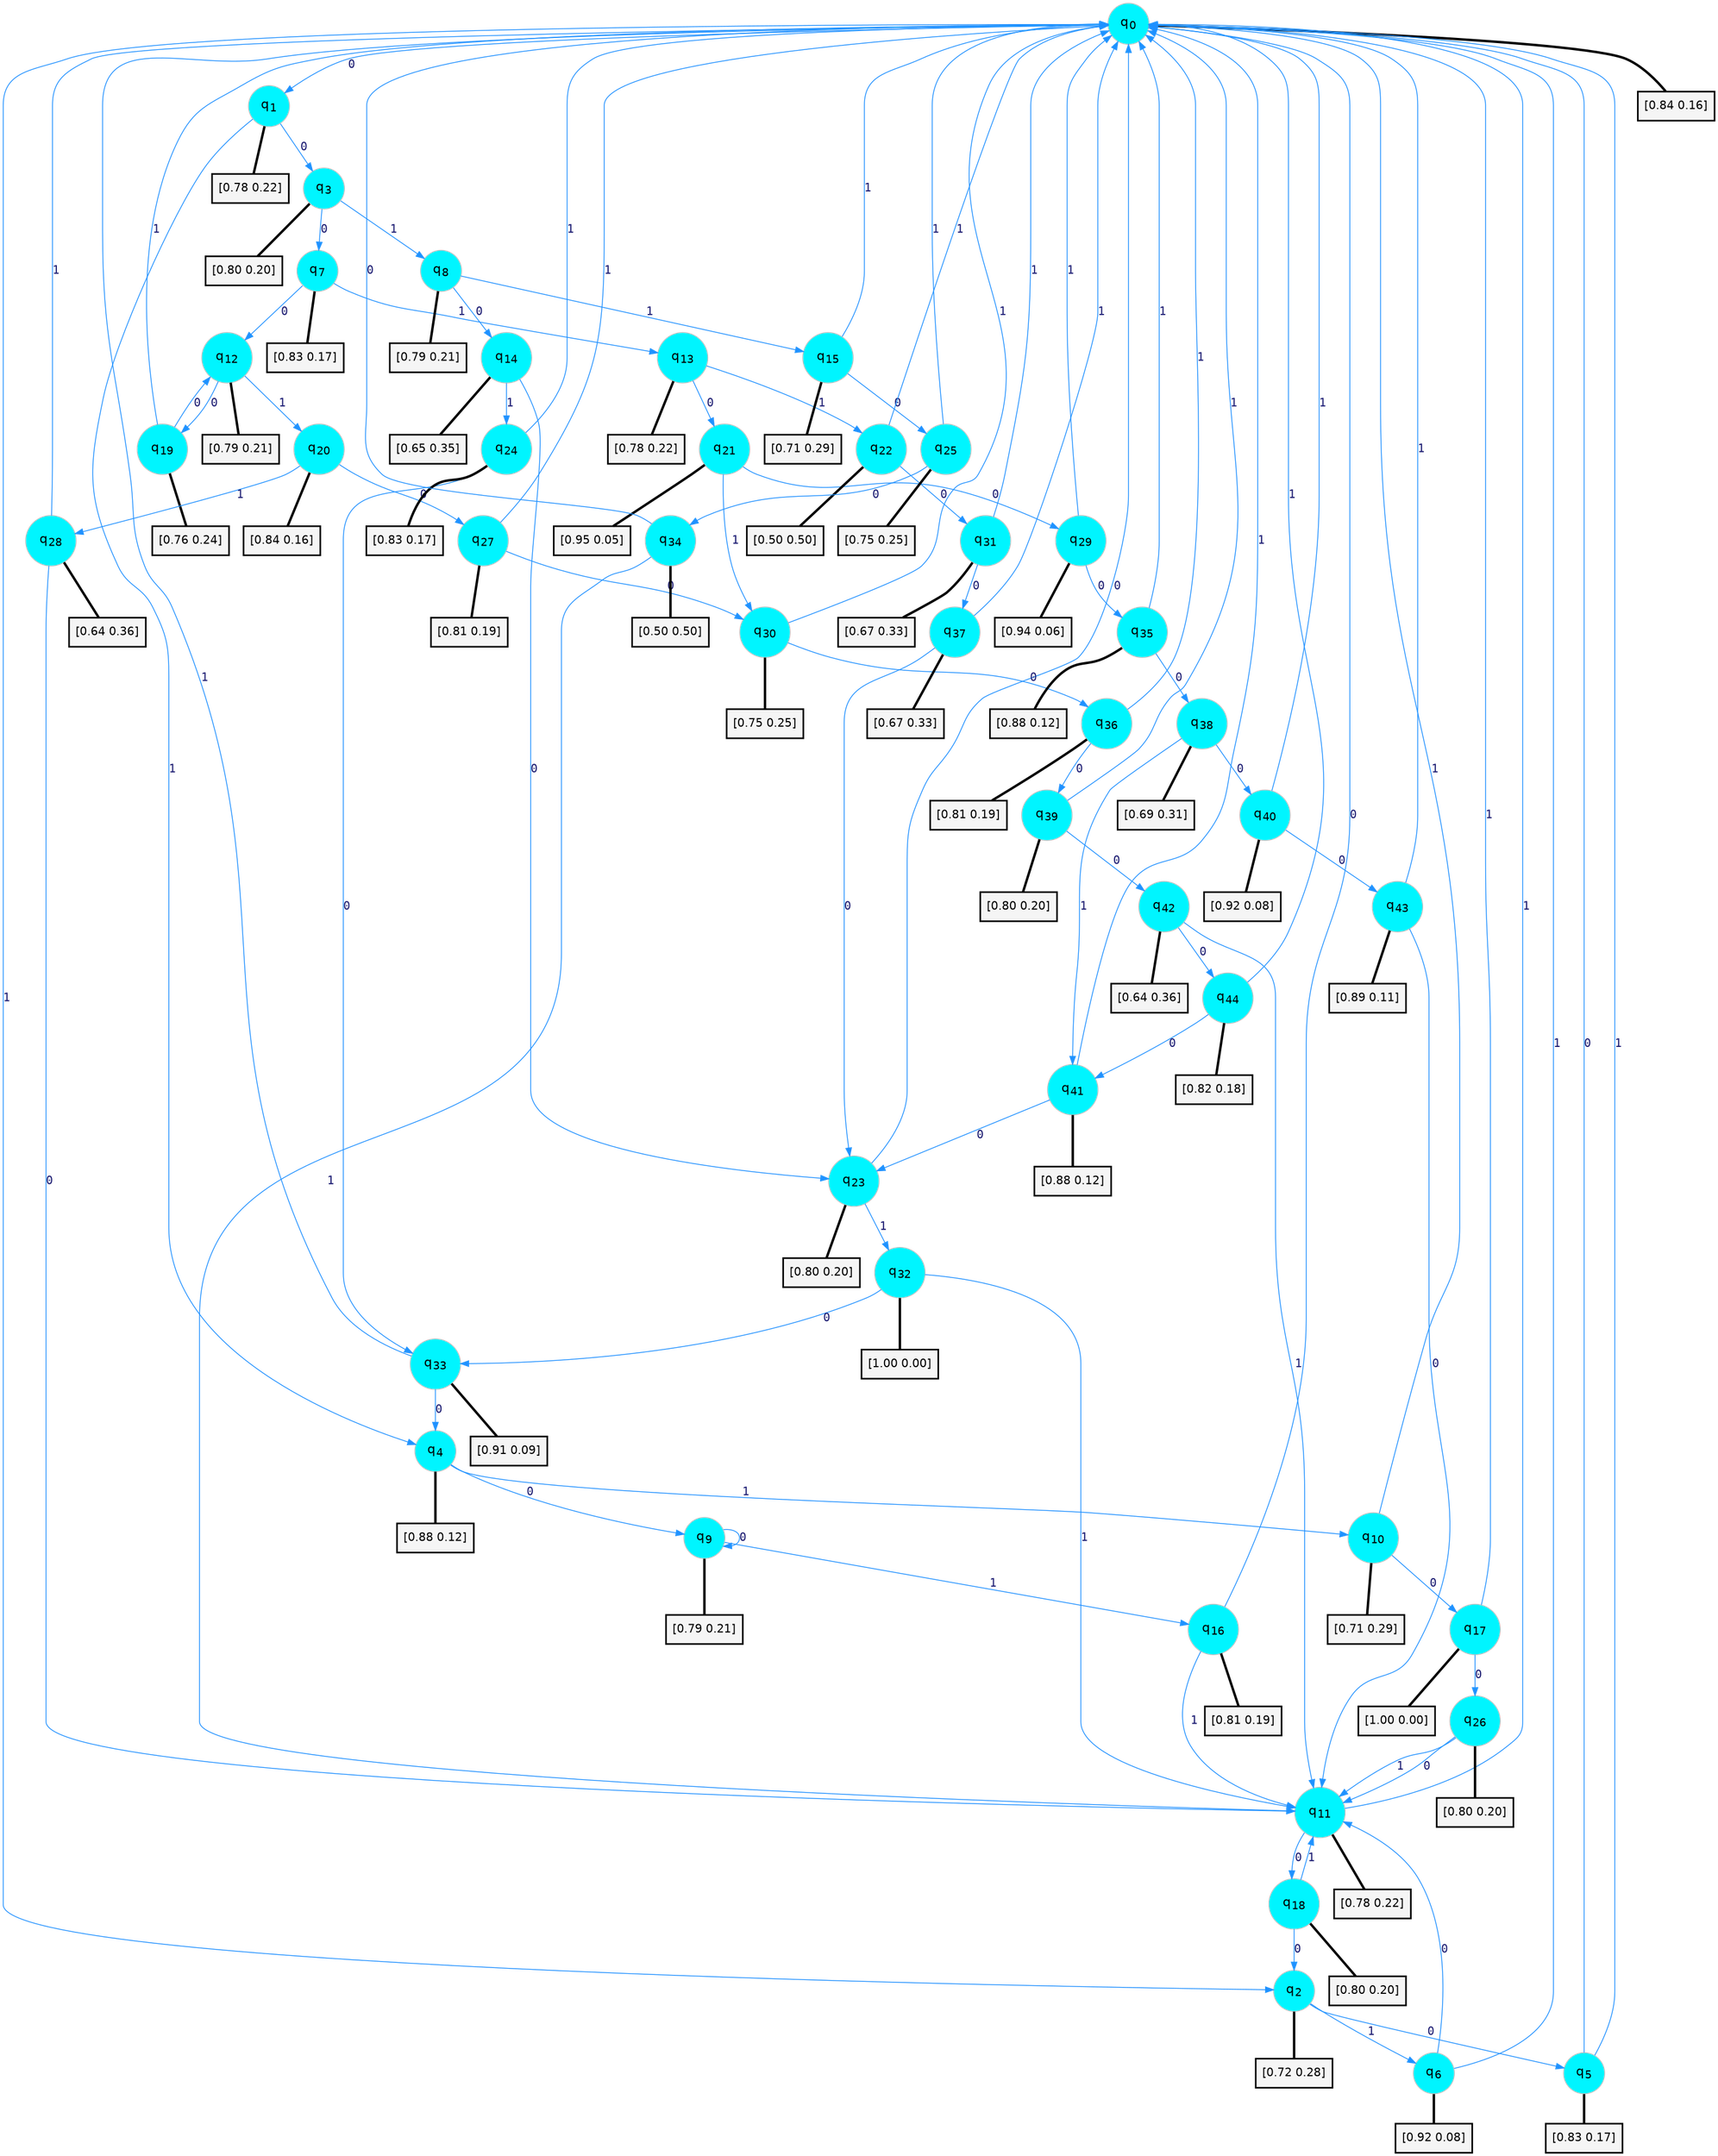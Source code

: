 digraph G {
graph [
bgcolor=transparent, dpi=300, rankdir=TD, size="40,25"];
node [
color=gray, fillcolor=turquoise1, fontcolor=black, fontname=Helvetica, fontsize=16, fontweight=bold, shape=circle, style=filled];
edge [
arrowsize=1, color=dodgerblue1, fontcolor=midnightblue, fontname=courier, fontweight=bold, penwidth=1, style=solid, weight=20];
0[label=<q<SUB>0</SUB>>];
1[label=<q<SUB>1</SUB>>];
2[label=<q<SUB>2</SUB>>];
3[label=<q<SUB>3</SUB>>];
4[label=<q<SUB>4</SUB>>];
5[label=<q<SUB>5</SUB>>];
6[label=<q<SUB>6</SUB>>];
7[label=<q<SUB>7</SUB>>];
8[label=<q<SUB>8</SUB>>];
9[label=<q<SUB>9</SUB>>];
10[label=<q<SUB>10</SUB>>];
11[label=<q<SUB>11</SUB>>];
12[label=<q<SUB>12</SUB>>];
13[label=<q<SUB>13</SUB>>];
14[label=<q<SUB>14</SUB>>];
15[label=<q<SUB>15</SUB>>];
16[label=<q<SUB>16</SUB>>];
17[label=<q<SUB>17</SUB>>];
18[label=<q<SUB>18</SUB>>];
19[label=<q<SUB>19</SUB>>];
20[label=<q<SUB>20</SUB>>];
21[label=<q<SUB>21</SUB>>];
22[label=<q<SUB>22</SUB>>];
23[label=<q<SUB>23</SUB>>];
24[label=<q<SUB>24</SUB>>];
25[label=<q<SUB>25</SUB>>];
26[label=<q<SUB>26</SUB>>];
27[label=<q<SUB>27</SUB>>];
28[label=<q<SUB>28</SUB>>];
29[label=<q<SUB>29</SUB>>];
30[label=<q<SUB>30</SUB>>];
31[label=<q<SUB>31</SUB>>];
32[label=<q<SUB>32</SUB>>];
33[label=<q<SUB>33</SUB>>];
34[label=<q<SUB>34</SUB>>];
35[label=<q<SUB>35</SUB>>];
36[label=<q<SUB>36</SUB>>];
37[label=<q<SUB>37</SUB>>];
38[label=<q<SUB>38</SUB>>];
39[label=<q<SUB>39</SUB>>];
40[label=<q<SUB>40</SUB>>];
41[label=<q<SUB>41</SUB>>];
42[label=<q<SUB>42</SUB>>];
43[label=<q<SUB>43</SUB>>];
44[label=<q<SUB>44</SUB>>];
45[label="[0.84 0.16]", shape=box,fontcolor=black, fontname=Helvetica, fontsize=14, penwidth=2, fillcolor=whitesmoke,color=black];
46[label="[0.78 0.22]", shape=box,fontcolor=black, fontname=Helvetica, fontsize=14, penwidth=2, fillcolor=whitesmoke,color=black];
47[label="[0.72 0.28]", shape=box,fontcolor=black, fontname=Helvetica, fontsize=14, penwidth=2, fillcolor=whitesmoke,color=black];
48[label="[0.80 0.20]", shape=box,fontcolor=black, fontname=Helvetica, fontsize=14, penwidth=2, fillcolor=whitesmoke,color=black];
49[label="[0.88 0.12]", shape=box,fontcolor=black, fontname=Helvetica, fontsize=14, penwidth=2, fillcolor=whitesmoke,color=black];
50[label="[0.83 0.17]", shape=box,fontcolor=black, fontname=Helvetica, fontsize=14, penwidth=2, fillcolor=whitesmoke,color=black];
51[label="[0.92 0.08]", shape=box,fontcolor=black, fontname=Helvetica, fontsize=14, penwidth=2, fillcolor=whitesmoke,color=black];
52[label="[0.83 0.17]", shape=box,fontcolor=black, fontname=Helvetica, fontsize=14, penwidth=2, fillcolor=whitesmoke,color=black];
53[label="[0.79 0.21]", shape=box,fontcolor=black, fontname=Helvetica, fontsize=14, penwidth=2, fillcolor=whitesmoke,color=black];
54[label="[0.79 0.21]", shape=box,fontcolor=black, fontname=Helvetica, fontsize=14, penwidth=2, fillcolor=whitesmoke,color=black];
55[label="[0.71 0.29]", shape=box,fontcolor=black, fontname=Helvetica, fontsize=14, penwidth=2, fillcolor=whitesmoke,color=black];
56[label="[0.78 0.22]", shape=box,fontcolor=black, fontname=Helvetica, fontsize=14, penwidth=2, fillcolor=whitesmoke,color=black];
57[label="[0.79 0.21]", shape=box,fontcolor=black, fontname=Helvetica, fontsize=14, penwidth=2, fillcolor=whitesmoke,color=black];
58[label="[0.78 0.22]", shape=box,fontcolor=black, fontname=Helvetica, fontsize=14, penwidth=2, fillcolor=whitesmoke,color=black];
59[label="[0.65 0.35]", shape=box,fontcolor=black, fontname=Helvetica, fontsize=14, penwidth=2, fillcolor=whitesmoke,color=black];
60[label="[0.71 0.29]", shape=box,fontcolor=black, fontname=Helvetica, fontsize=14, penwidth=2, fillcolor=whitesmoke,color=black];
61[label="[0.81 0.19]", shape=box,fontcolor=black, fontname=Helvetica, fontsize=14, penwidth=2, fillcolor=whitesmoke,color=black];
62[label="[1.00 0.00]", shape=box,fontcolor=black, fontname=Helvetica, fontsize=14, penwidth=2, fillcolor=whitesmoke,color=black];
63[label="[0.80 0.20]", shape=box,fontcolor=black, fontname=Helvetica, fontsize=14, penwidth=2, fillcolor=whitesmoke,color=black];
64[label="[0.76 0.24]", shape=box,fontcolor=black, fontname=Helvetica, fontsize=14, penwidth=2, fillcolor=whitesmoke,color=black];
65[label="[0.84 0.16]", shape=box,fontcolor=black, fontname=Helvetica, fontsize=14, penwidth=2, fillcolor=whitesmoke,color=black];
66[label="[0.95 0.05]", shape=box,fontcolor=black, fontname=Helvetica, fontsize=14, penwidth=2, fillcolor=whitesmoke,color=black];
67[label="[0.50 0.50]", shape=box,fontcolor=black, fontname=Helvetica, fontsize=14, penwidth=2, fillcolor=whitesmoke,color=black];
68[label="[0.80 0.20]", shape=box,fontcolor=black, fontname=Helvetica, fontsize=14, penwidth=2, fillcolor=whitesmoke,color=black];
69[label="[0.83 0.17]", shape=box,fontcolor=black, fontname=Helvetica, fontsize=14, penwidth=2, fillcolor=whitesmoke,color=black];
70[label="[0.75 0.25]", shape=box,fontcolor=black, fontname=Helvetica, fontsize=14, penwidth=2, fillcolor=whitesmoke,color=black];
71[label="[0.80 0.20]", shape=box,fontcolor=black, fontname=Helvetica, fontsize=14, penwidth=2, fillcolor=whitesmoke,color=black];
72[label="[0.81 0.19]", shape=box,fontcolor=black, fontname=Helvetica, fontsize=14, penwidth=2, fillcolor=whitesmoke,color=black];
73[label="[0.64 0.36]", shape=box,fontcolor=black, fontname=Helvetica, fontsize=14, penwidth=2, fillcolor=whitesmoke,color=black];
74[label="[0.94 0.06]", shape=box,fontcolor=black, fontname=Helvetica, fontsize=14, penwidth=2, fillcolor=whitesmoke,color=black];
75[label="[0.75 0.25]", shape=box,fontcolor=black, fontname=Helvetica, fontsize=14, penwidth=2, fillcolor=whitesmoke,color=black];
76[label="[0.67 0.33]", shape=box,fontcolor=black, fontname=Helvetica, fontsize=14, penwidth=2, fillcolor=whitesmoke,color=black];
77[label="[1.00 0.00]", shape=box,fontcolor=black, fontname=Helvetica, fontsize=14, penwidth=2, fillcolor=whitesmoke,color=black];
78[label="[0.91 0.09]", shape=box,fontcolor=black, fontname=Helvetica, fontsize=14, penwidth=2, fillcolor=whitesmoke,color=black];
79[label="[0.50 0.50]", shape=box,fontcolor=black, fontname=Helvetica, fontsize=14, penwidth=2, fillcolor=whitesmoke,color=black];
80[label="[0.88 0.12]", shape=box,fontcolor=black, fontname=Helvetica, fontsize=14, penwidth=2, fillcolor=whitesmoke,color=black];
81[label="[0.81 0.19]", shape=box,fontcolor=black, fontname=Helvetica, fontsize=14, penwidth=2, fillcolor=whitesmoke,color=black];
82[label="[0.67 0.33]", shape=box,fontcolor=black, fontname=Helvetica, fontsize=14, penwidth=2, fillcolor=whitesmoke,color=black];
83[label="[0.69 0.31]", shape=box,fontcolor=black, fontname=Helvetica, fontsize=14, penwidth=2, fillcolor=whitesmoke,color=black];
84[label="[0.80 0.20]", shape=box,fontcolor=black, fontname=Helvetica, fontsize=14, penwidth=2, fillcolor=whitesmoke,color=black];
85[label="[0.92 0.08]", shape=box,fontcolor=black, fontname=Helvetica, fontsize=14, penwidth=2, fillcolor=whitesmoke,color=black];
86[label="[0.88 0.12]", shape=box,fontcolor=black, fontname=Helvetica, fontsize=14, penwidth=2, fillcolor=whitesmoke,color=black];
87[label="[0.64 0.36]", shape=box,fontcolor=black, fontname=Helvetica, fontsize=14, penwidth=2, fillcolor=whitesmoke,color=black];
88[label="[0.89 0.11]", shape=box,fontcolor=black, fontname=Helvetica, fontsize=14, penwidth=2, fillcolor=whitesmoke,color=black];
89[label="[0.82 0.18]", shape=box,fontcolor=black, fontname=Helvetica, fontsize=14, penwidth=2, fillcolor=whitesmoke,color=black];
0->1 [label=0];
0->2 [label=1];
0->45 [arrowhead=none, penwidth=3,color=black];
1->3 [label=0];
1->4 [label=1];
1->46 [arrowhead=none, penwidth=3,color=black];
2->5 [label=0];
2->6 [label=1];
2->47 [arrowhead=none, penwidth=3,color=black];
3->7 [label=0];
3->8 [label=1];
3->48 [arrowhead=none, penwidth=3,color=black];
4->9 [label=0];
4->10 [label=1];
4->49 [arrowhead=none, penwidth=3,color=black];
5->0 [label=0];
5->0 [label=1];
5->50 [arrowhead=none, penwidth=3,color=black];
6->11 [label=0];
6->0 [label=1];
6->51 [arrowhead=none, penwidth=3,color=black];
7->12 [label=0];
7->13 [label=1];
7->52 [arrowhead=none, penwidth=3,color=black];
8->14 [label=0];
8->15 [label=1];
8->53 [arrowhead=none, penwidth=3,color=black];
9->9 [label=0];
9->16 [label=1];
9->54 [arrowhead=none, penwidth=3,color=black];
10->17 [label=0];
10->0 [label=1];
10->55 [arrowhead=none, penwidth=3,color=black];
11->18 [label=0];
11->0 [label=1];
11->56 [arrowhead=none, penwidth=3,color=black];
12->19 [label=0];
12->20 [label=1];
12->57 [arrowhead=none, penwidth=3,color=black];
13->21 [label=0];
13->22 [label=1];
13->58 [arrowhead=none, penwidth=3,color=black];
14->23 [label=0];
14->24 [label=1];
14->59 [arrowhead=none, penwidth=3,color=black];
15->25 [label=0];
15->0 [label=1];
15->60 [arrowhead=none, penwidth=3,color=black];
16->0 [label=0];
16->11 [label=1];
16->61 [arrowhead=none, penwidth=3,color=black];
17->26 [label=0];
17->0 [label=1];
17->62 [arrowhead=none, penwidth=3,color=black];
18->2 [label=0];
18->11 [label=1];
18->63 [arrowhead=none, penwidth=3,color=black];
19->12 [label=0];
19->0 [label=1];
19->64 [arrowhead=none, penwidth=3,color=black];
20->27 [label=0];
20->28 [label=1];
20->65 [arrowhead=none, penwidth=3,color=black];
21->29 [label=0];
21->30 [label=1];
21->66 [arrowhead=none, penwidth=3,color=black];
22->31 [label=0];
22->0 [label=1];
22->67 [arrowhead=none, penwidth=3,color=black];
23->0 [label=0];
23->32 [label=1];
23->68 [arrowhead=none, penwidth=3,color=black];
24->33 [label=0];
24->0 [label=1];
24->69 [arrowhead=none, penwidth=3,color=black];
25->34 [label=0];
25->0 [label=1];
25->70 [arrowhead=none, penwidth=3,color=black];
26->11 [label=0];
26->11 [label=1];
26->71 [arrowhead=none, penwidth=3,color=black];
27->30 [label=0];
27->0 [label=1];
27->72 [arrowhead=none, penwidth=3,color=black];
28->11 [label=0];
28->0 [label=1];
28->73 [arrowhead=none, penwidth=3,color=black];
29->35 [label=0];
29->0 [label=1];
29->74 [arrowhead=none, penwidth=3,color=black];
30->36 [label=0];
30->0 [label=1];
30->75 [arrowhead=none, penwidth=3,color=black];
31->37 [label=0];
31->0 [label=1];
31->76 [arrowhead=none, penwidth=3,color=black];
32->33 [label=0];
32->11 [label=1];
32->77 [arrowhead=none, penwidth=3,color=black];
33->4 [label=0];
33->0 [label=1];
33->78 [arrowhead=none, penwidth=3,color=black];
34->0 [label=0];
34->11 [label=1];
34->79 [arrowhead=none, penwidth=3,color=black];
35->38 [label=0];
35->0 [label=1];
35->80 [arrowhead=none, penwidth=3,color=black];
36->39 [label=0];
36->0 [label=1];
36->81 [arrowhead=none, penwidth=3,color=black];
37->23 [label=0];
37->0 [label=1];
37->82 [arrowhead=none, penwidth=3,color=black];
38->40 [label=0];
38->41 [label=1];
38->83 [arrowhead=none, penwidth=3,color=black];
39->42 [label=0];
39->0 [label=1];
39->84 [arrowhead=none, penwidth=3,color=black];
40->43 [label=0];
40->0 [label=1];
40->85 [arrowhead=none, penwidth=3,color=black];
41->23 [label=0];
41->0 [label=1];
41->86 [arrowhead=none, penwidth=3,color=black];
42->44 [label=0];
42->11 [label=1];
42->87 [arrowhead=none, penwidth=3,color=black];
43->11 [label=0];
43->0 [label=1];
43->88 [arrowhead=none, penwidth=3,color=black];
44->41 [label=0];
44->0 [label=1];
44->89 [arrowhead=none, penwidth=3,color=black];
}
